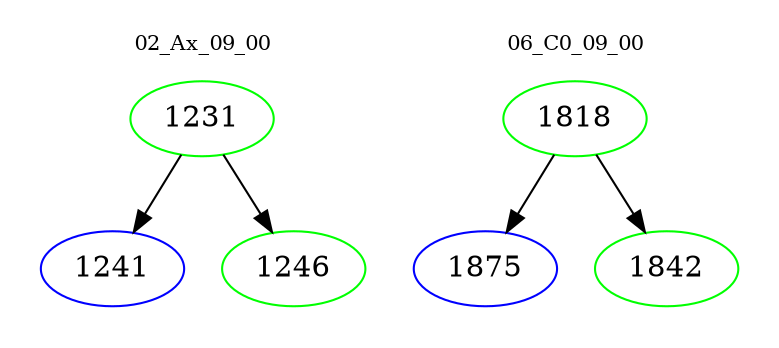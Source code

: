 digraph{
subgraph cluster_0 {
color = white
label = "02_Ax_09_00";
fontsize=10;
T0_1231 [label="1231", color="green"]
T0_1231 -> T0_1241 [color="black"]
T0_1241 [label="1241", color="blue"]
T0_1231 -> T0_1246 [color="black"]
T0_1246 [label="1246", color="green"]
}
subgraph cluster_1 {
color = white
label = "06_C0_09_00";
fontsize=10;
T1_1818 [label="1818", color="green"]
T1_1818 -> T1_1875 [color="black"]
T1_1875 [label="1875", color="blue"]
T1_1818 -> T1_1842 [color="black"]
T1_1842 [label="1842", color="green"]
}
}
